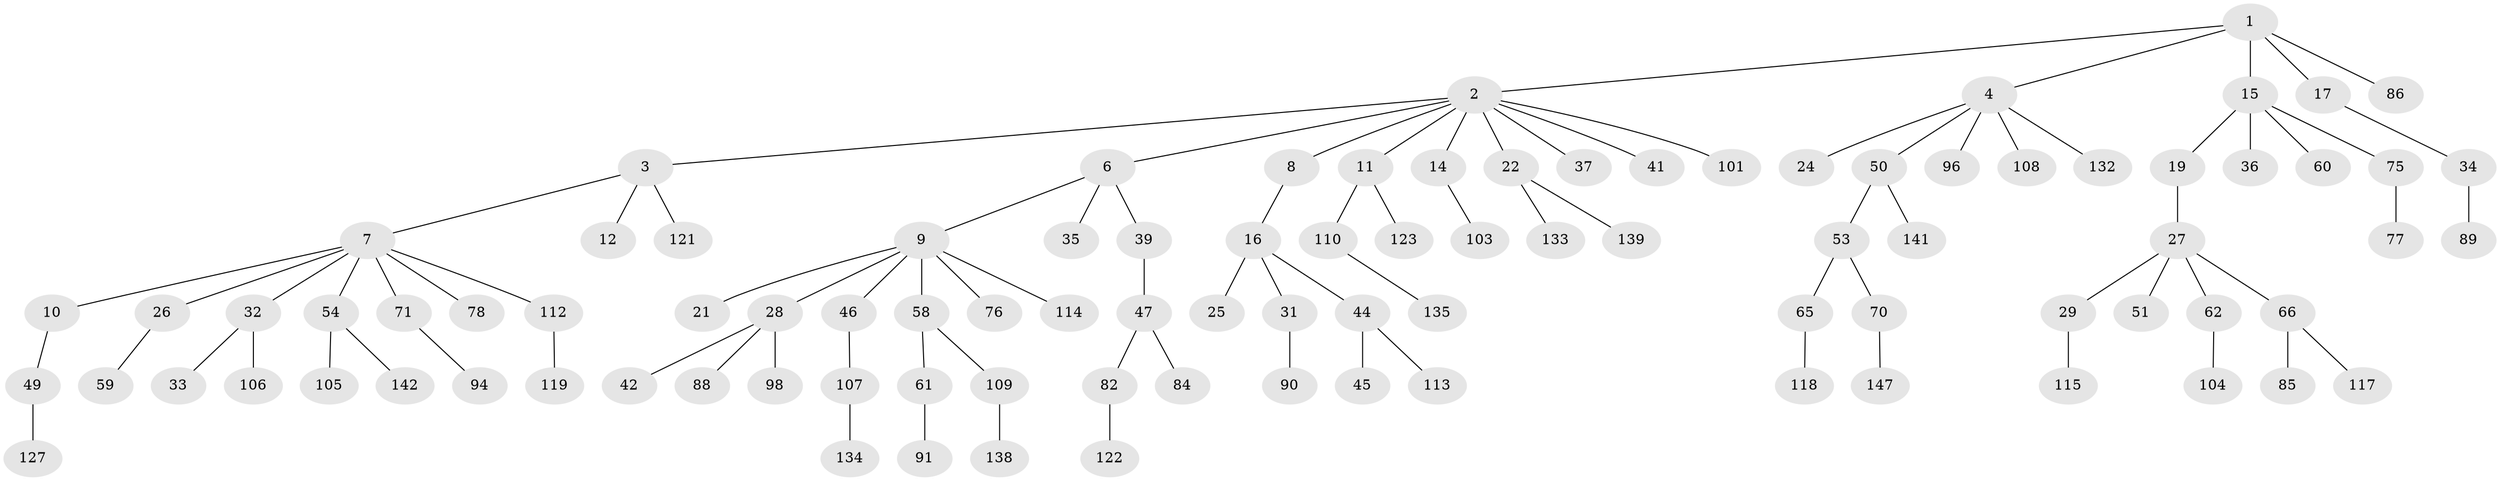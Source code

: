 // Generated by graph-tools (version 1.1) at 2025/52/02/27/25 19:52:13]
// undirected, 96 vertices, 95 edges
graph export_dot {
graph [start="1"]
  node [color=gray90,style=filled];
  1 [super="+40"];
  2 [super="+5"];
  3 [super="+116"];
  4 [super="+23"];
  6 [super="+38"];
  7 [super="+43"];
  8;
  9 [super="+13"];
  10 [super="+144"];
  11 [super="+73"];
  12;
  14 [super="+72"];
  15 [super="+20"];
  16 [super="+18"];
  17 [super="+48"];
  19;
  21 [super="+30"];
  22 [super="+79"];
  24 [super="+64"];
  25;
  26;
  27 [super="+55"];
  28;
  29 [super="+148"];
  31;
  32 [super="+57"];
  33 [super="+95"];
  34 [super="+69"];
  35 [super="+128"];
  36 [super="+125"];
  37 [super="+81"];
  39;
  41;
  42 [super="+80"];
  44 [super="+56"];
  45;
  46 [super="+63"];
  47 [super="+67"];
  49 [super="+52"];
  50 [super="+97"];
  51 [super="+99"];
  53 [super="+146"];
  54;
  58 [super="+93"];
  59 [super="+68"];
  60;
  61 [super="+83"];
  62 [super="+136"];
  65;
  66 [super="+74"];
  70 [super="+92"];
  71;
  75 [super="+143"];
  76;
  77;
  78 [super="+87"];
  82 [super="+129"];
  84;
  85;
  86;
  88 [super="+137"];
  89 [super="+102"];
  90 [super="+120"];
  91;
  94 [super="+100"];
  96;
  98;
  101;
  103 [super="+111"];
  104;
  105;
  106;
  107;
  108 [super="+130"];
  109 [super="+126"];
  110;
  112 [super="+140"];
  113;
  114 [super="+131"];
  115;
  117;
  118 [super="+124"];
  119;
  121;
  122;
  123;
  127 [super="+145"];
  132;
  133;
  134;
  135;
  138;
  139;
  141;
  142;
  147;
  1 -- 2;
  1 -- 4;
  1 -- 15;
  1 -- 17;
  1 -- 86;
  2 -- 3;
  2 -- 8;
  2 -- 14;
  2 -- 22;
  2 -- 41;
  2 -- 101;
  2 -- 37;
  2 -- 6;
  2 -- 11;
  3 -- 7;
  3 -- 12;
  3 -- 121;
  4 -- 24;
  4 -- 108;
  4 -- 132;
  4 -- 96;
  4 -- 50;
  6 -- 9;
  6 -- 35;
  6 -- 39;
  7 -- 10;
  7 -- 26;
  7 -- 32;
  7 -- 78;
  7 -- 112;
  7 -- 71;
  7 -- 54;
  8 -- 16;
  9 -- 21;
  9 -- 46;
  9 -- 58;
  9 -- 114;
  9 -- 28;
  9 -- 76;
  10 -- 49;
  11 -- 123;
  11 -- 110;
  14 -- 103;
  15 -- 19;
  15 -- 36;
  15 -- 60;
  15 -- 75;
  16 -- 25;
  16 -- 44;
  16 -- 31;
  17 -- 34;
  19 -- 27;
  22 -- 139;
  22 -- 133;
  26 -- 59;
  27 -- 29;
  27 -- 51;
  27 -- 66;
  27 -- 62;
  28 -- 42;
  28 -- 88;
  28 -- 98;
  29 -- 115;
  31 -- 90;
  32 -- 33;
  32 -- 106;
  34 -- 89;
  39 -- 47;
  44 -- 45;
  44 -- 113;
  46 -- 107;
  47 -- 84;
  47 -- 82;
  49 -- 127;
  50 -- 53;
  50 -- 141;
  53 -- 65;
  53 -- 70;
  54 -- 105;
  54 -- 142;
  58 -- 61;
  58 -- 109;
  61 -- 91;
  62 -- 104;
  65 -- 118;
  66 -- 85;
  66 -- 117;
  70 -- 147;
  71 -- 94;
  75 -- 77;
  82 -- 122;
  107 -- 134;
  109 -- 138;
  110 -- 135;
  112 -- 119;
}
